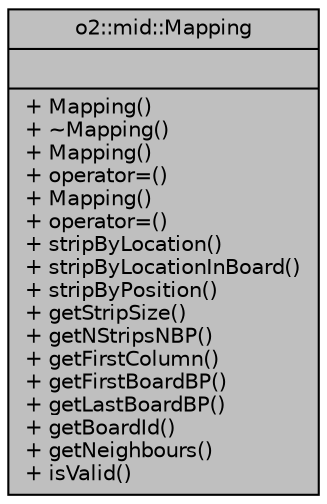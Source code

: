 digraph "o2::mid::Mapping"
{
 // INTERACTIVE_SVG=YES
  bgcolor="transparent";
  edge [fontname="Helvetica",fontsize="10",labelfontname="Helvetica",labelfontsize="10"];
  node [fontname="Helvetica",fontsize="10",shape=record];
  Node1 [label="{o2::mid::Mapping\n||+ Mapping()\l+ ~Mapping()\l+ Mapping()\l+ operator=()\l+ Mapping()\l+ operator=()\l+ stripByLocation()\l+ stripByLocationInBoard()\l+ stripByPosition()\l+ getStripSize()\l+ getNStripsNBP()\l+ getFirstColumn()\l+ getFirstBoardBP()\l+ getLastBoardBP()\l+ getBoardId()\l+ getNeighbours()\l+ isValid()\l}",height=0.2,width=0.4,color="black", fillcolor="grey75", style="filled" fontcolor="black"];
}
